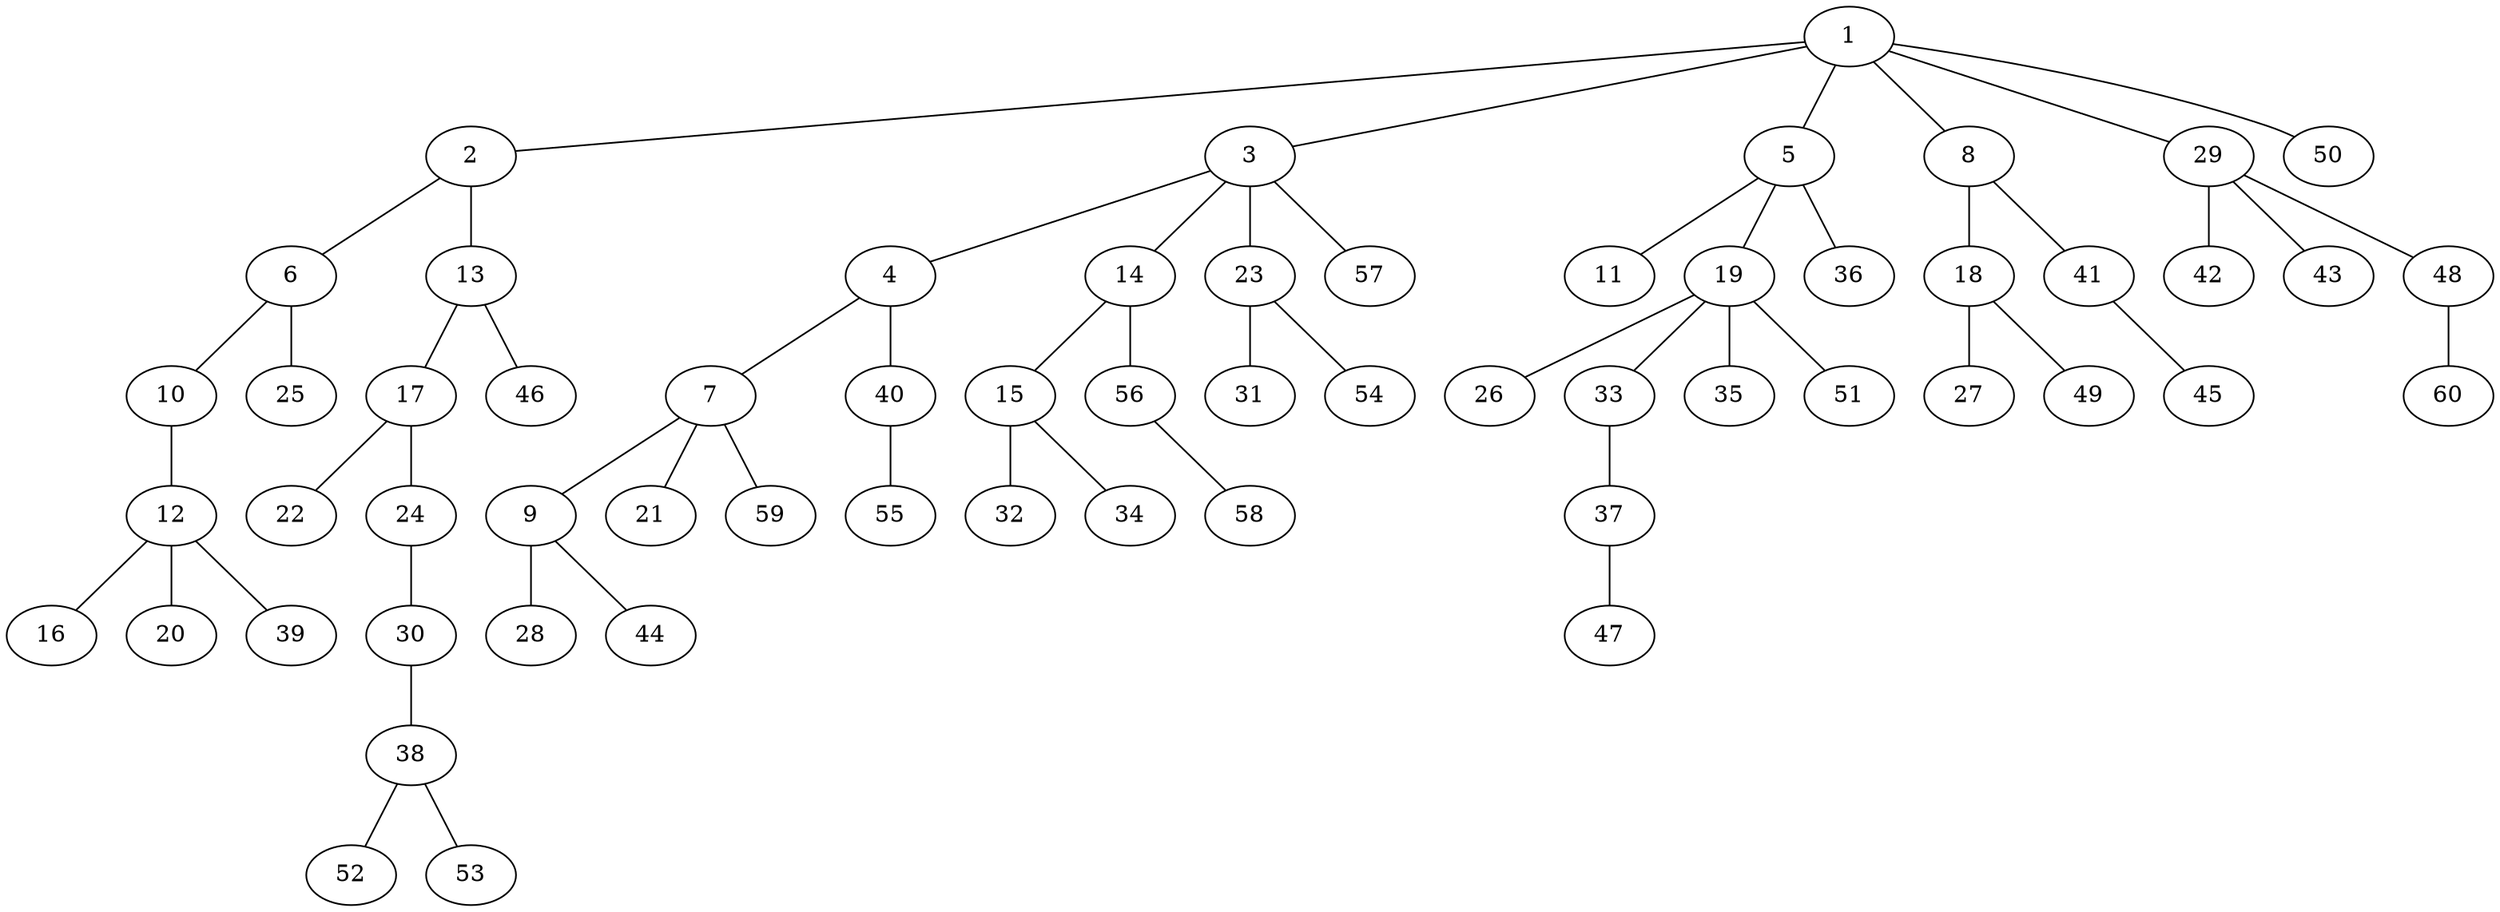 graph graphname {1--2
1--3
1--5
1--8
1--29
1--50
2--6
2--13
3--4
3--14
3--23
3--57
4--7
4--40
5--11
5--19
5--36
6--10
6--25
7--9
7--21
7--59
8--18
8--41
9--28
9--44
10--12
12--16
12--20
12--39
13--17
13--46
14--15
14--56
15--32
15--34
17--22
17--24
18--27
18--49
19--26
19--33
19--35
19--51
23--31
23--54
24--30
29--42
29--43
29--48
30--38
33--37
37--47
38--52
38--53
40--55
41--45
48--60
56--58
}